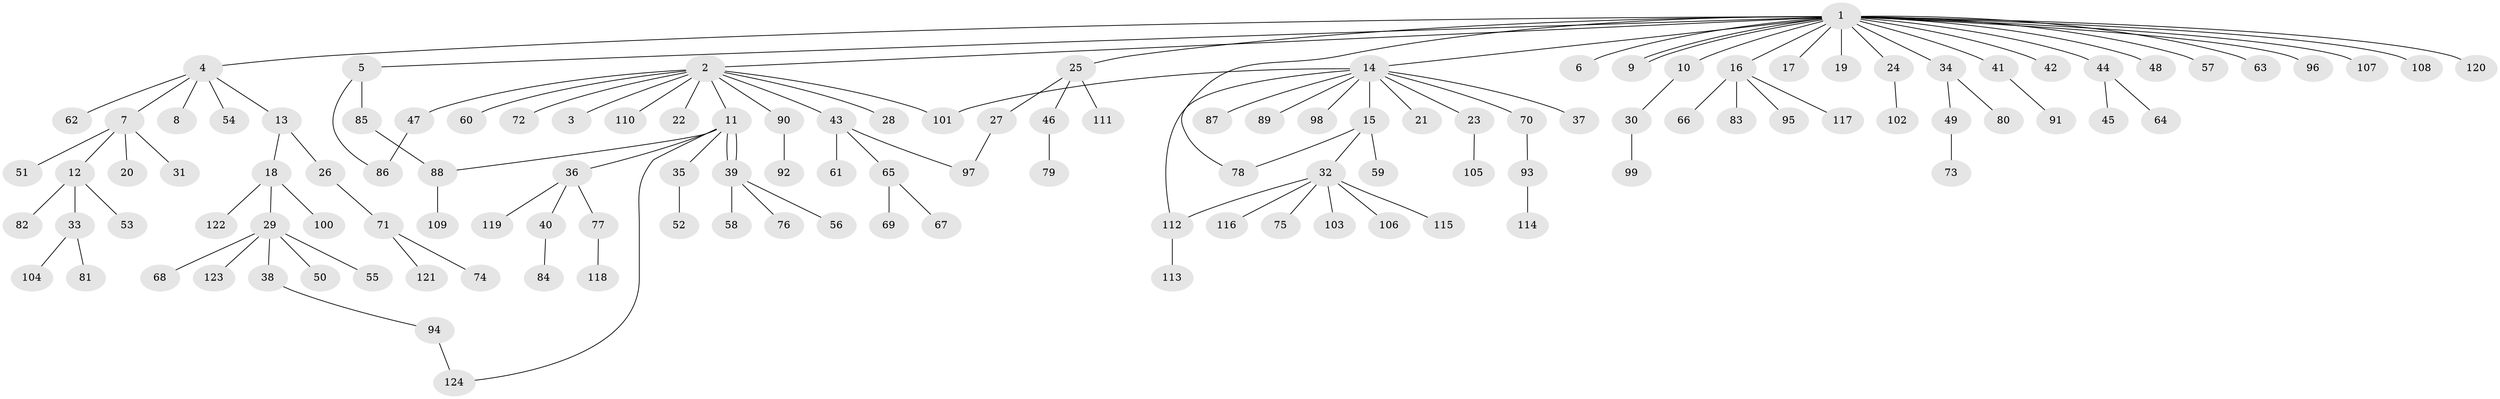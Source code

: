 // coarse degree distribution, {25: 0.010869565217391304, 11: 0.021739130434782608, 1: 0.6304347826086957, 5: 0.03260869565217391, 3: 0.07608695652173914, 4: 0.043478260869565216, 2: 0.16304347826086957, 7: 0.010869565217391304, 6: 0.010869565217391304}
// Generated by graph-tools (version 1.1) at 2025/41/03/06/25 10:41:52]
// undirected, 124 vertices, 132 edges
graph export_dot {
graph [start="1"]
  node [color=gray90,style=filled];
  1;
  2;
  3;
  4;
  5;
  6;
  7;
  8;
  9;
  10;
  11;
  12;
  13;
  14;
  15;
  16;
  17;
  18;
  19;
  20;
  21;
  22;
  23;
  24;
  25;
  26;
  27;
  28;
  29;
  30;
  31;
  32;
  33;
  34;
  35;
  36;
  37;
  38;
  39;
  40;
  41;
  42;
  43;
  44;
  45;
  46;
  47;
  48;
  49;
  50;
  51;
  52;
  53;
  54;
  55;
  56;
  57;
  58;
  59;
  60;
  61;
  62;
  63;
  64;
  65;
  66;
  67;
  68;
  69;
  70;
  71;
  72;
  73;
  74;
  75;
  76;
  77;
  78;
  79;
  80;
  81;
  82;
  83;
  84;
  85;
  86;
  87;
  88;
  89;
  90;
  91;
  92;
  93;
  94;
  95;
  96;
  97;
  98;
  99;
  100;
  101;
  102;
  103;
  104;
  105;
  106;
  107;
  108;
  109;
  110;
  111;
  112;
  113;
  114;
  115;
  116;
  117;
  118;
  119;
  120;
  121;
  122;
  123;
  124;
  1 -- 2;
  1 -- 4;
  1 -- 5;
  1 -- 6;
  1 -- 9;
  1 -- 9;
  1 -- 10;
  1 -- 14;
  1 -- 16;
  1 -- 17;
  1 -- 19;
  1 -- 24;
  1 -- 25;
  1 -- 34;
  1 -- 41;
  1 -- 42;
  1 -- 44;
  1 -- 48;
  1 -- 57;
  1 -- 63;
  1 -- 78;
  1 -- 96;
  1 -- 107;
  1 -- 108;
  1 -- 120;
  2 -- 3;
  2 -- 11;
  2 -- 22;
  2 -- 28;
  2 -- 43;
  2 -- 47;
  2 -- 60;
  2 -- 72;
  2 -- 90;
  2 -- 101;
  2 -- 110;
  4 -- 7;
  4 -- 8;
  4 -- 13;
  4 -- 54;
  4 -- 62;
  5 -- 85;
  5 -- 86;
  7 -- 12;
  7 -- 20;
  7 -- 31;
  7 -- 51;
  10 -- 30;
  11 -- 35;
  11 -- 36;
  11 -- 39;
  11 -- 39;
  11 -- 88;
  11 -- 124;
  12 -- 33;
  12 -- 53;
  12 -- 82;
  13 -- 18;
  13 -- 26;
  14 -- 15;
  14 -- 21;
  14 -- 23;
  14 -- 37;
  14 -- 70;
  14 -- 87;
  14 -- 89;
  14 -- 98;
  14 -- 101;
  14 -- 112;
  15 -- 32;
  15 -- 59;
  15 -- 78;
  16 -- 66;
  16 -- 83;
  16 -- 95;
  16 -- 117;
  18 -- 29;
  18 -- 100;
  18 -- 122;
  23 -- 105;
  24 -- 102;
  25 -- 27;
  25 -- 46;
  25 -- 111;
  26 -- 71;
  27 -- 97;
  29 -- 38;
  29 -- 50;
  29 -- 55;
  29 -- 68;
  29 -- 123;
  30 -- 99;
  32 -- 75;
  32 -- 103;
  32 -- 106;
  32 -- 112;
  32 -- 115;
  32 -- 116;
  33 -- 81;
  33 -- 104;
  34 -- 49;
  34 -- 80;
  35 -- 52;
  36 -- 40;
  36 -- 77;
  36 -- 119;
  38 -- 94;
  39 -- 56;
  39 -- 58;
  39 -- 76;
  40 -- 84;
  41 -- 91;
  43 -- 61;
  43 -- 65;
  43 -- 97;
  44 -- 45;
  44 -- 64;
  46 -- 79;
  47 -- 86;
  49 -- 73;
  65 -- 67;
  65 -- 69;
  70 -- 93;
  71 -- 74;
  71 -- 121;
  77 -- 118;
  85 -- 88;
  88 -- 109;
  90 -- 92;
  93 -- 114;
  94 -- 124;
  112 -- 113;
}
